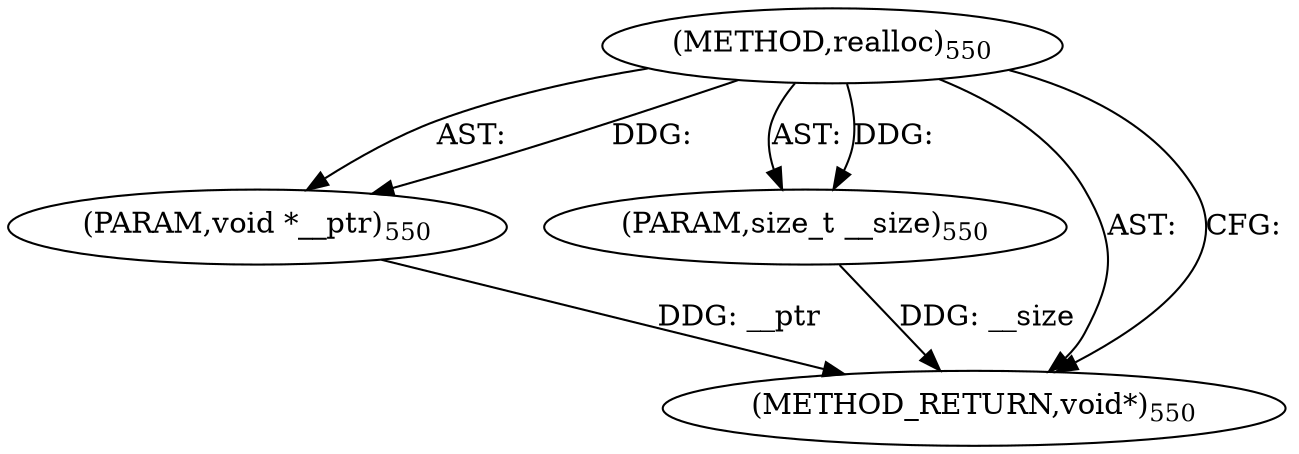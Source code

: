 digraph "realloc" {  
"33319" [label = <(METHOD,realloc)<SUB>550</SUB>> ]
"33320" [label = <(PARAM,void *__ptr)<SUB>550</SUB>> ]
"33321" [label = <(PARAM,size_t __size)<SUB>550</SUB>> ]
"33322" [label = <(METHOD_RETURN,void*)<SUB>550</SUB>> ]
  "33319" -> "33320"  [ label = "AST: "] 
  "33319" -> "33321"  [ label = "AST: "] 
  "33319" -> "33322"  [ label = "AST: "] 
  "33319" -> "33322"  [ label = "CFG: "] 
  "33320" -> "33322"  [ label = "DDG: __ptr"] 
  "33321" -> "33322"  [ label = "DDG: __size"] 
  "33319" -> "33320"  [ label = "DDG: "] 
  "33319" -> "33321"  [ label = "DDG: "] 
}
